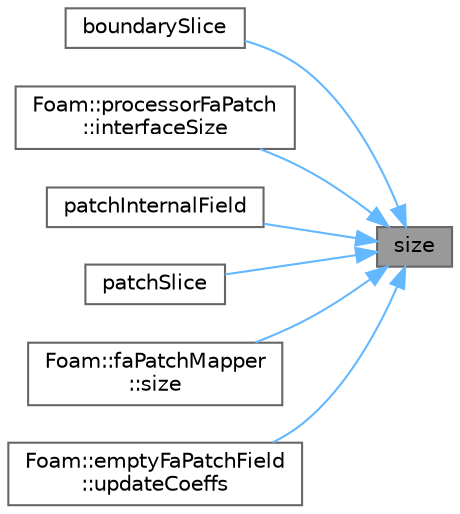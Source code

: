 digraph "size"
{
 // LATEX_PDF_SIZE
  bgcolor="transparent";
  edge [fontname=Helvetica,fontsize=10,labelfontname=Helvetica,labelfontsize=10];
  node [fontname=Helvetica,fontsize=10,shape=box,height=0.2,width=0.4];
  rankdir="RL";
  Node1 [id="Node000001",label="size",height=0.2,width=0.4,color="gray40", fillcolor="grey60", style="filled", fontcolor="black",tooltip=" "];
  Node1 -> Node2 [id="edge1_Node000001_Node000002",dir="back",color="steelblue1",style="solid",tooltip=" "];
  Node2 [id="Node000002",label="boundarySlice",height=0.2,width=0.4,color="grey40", fillcolor="white", style="filled",URL="$classFoam_1_1faPatch.html#a3d2dfadff0923c6668af89af6bed2ac0",tooltip=" "];
  Node1 -> Node3 [id="edge2_Node000001_Node000003",dir="back",color="steelblue1",style="solid",tooltip=" "];
  Node3 [id="Node000003",label="Foam::processorFaPatch\l::interfaceSize",height=0.2,width=0.4,color="grey40", fillcolor="white", style="filled",URL="$classFoam_1_1processorFaPatch.html#a4988408767d75ff3b38607a69691e5ec",tooltip=" "];
  Node1 -> Node4 [id="edge3_Node000001_Node000004",dir="back",color="steelblue1",style="solid",tooltip=" "];
  Node4 [id="Node000004",label="patchInternalField",height=0.2,width=0.4,color="grey40", fillcolor="white", style="filled",URL="$classFoam_1_1faPatch.html#a3057f9b3efaf4764494006a3efbbe723",tooltip=" "];
  Node1 -> Node5 [id="edge4_Node000001_Node000005",dir="back",color="steelblue1",style="solid",tooltip=" "];
  Node5 [id="Node000005",label="patchSlice",height=0.2,width=0.4,color="grey40", fillcolor="white", style="filled",URL="$classFoam_1_1faPatch.html#a1de4aafdd8cc2802dce90b32921c059d",tooltip=" "];
  Node1 -> Node6 [id="edge5_Node000001_Node000006",dir="back",color="steelblue1",style="solid",tooltip=" "];
  Node6 [id="Node000006",label="Foam::faPatchMapper\l::size",height=0.2,width=0.4,color="grey40", fillcolor="white", style="filled",URL="$classFoam_1_1faPatchMapper.html#a03bc1200aac252c4d3e18657d700b71c",tooltip=" "];
  Node1 -> Node7 [id="edge6_Node000001_Node000007",dir="back",color="steelblue1",style="solid",tooltip=" "];
  Node7 [id="Node000007",label="Foam::emptyFaPatchField\l::updateCoeffs",height=0.2,width=0.4,color="grey40", fillcolor="white", style="filled",URL="$classFoam_1_1emptyFaPatchField.html#a7e24eafac629d3733181cd942d4c902f",tooltip=" "];
}
